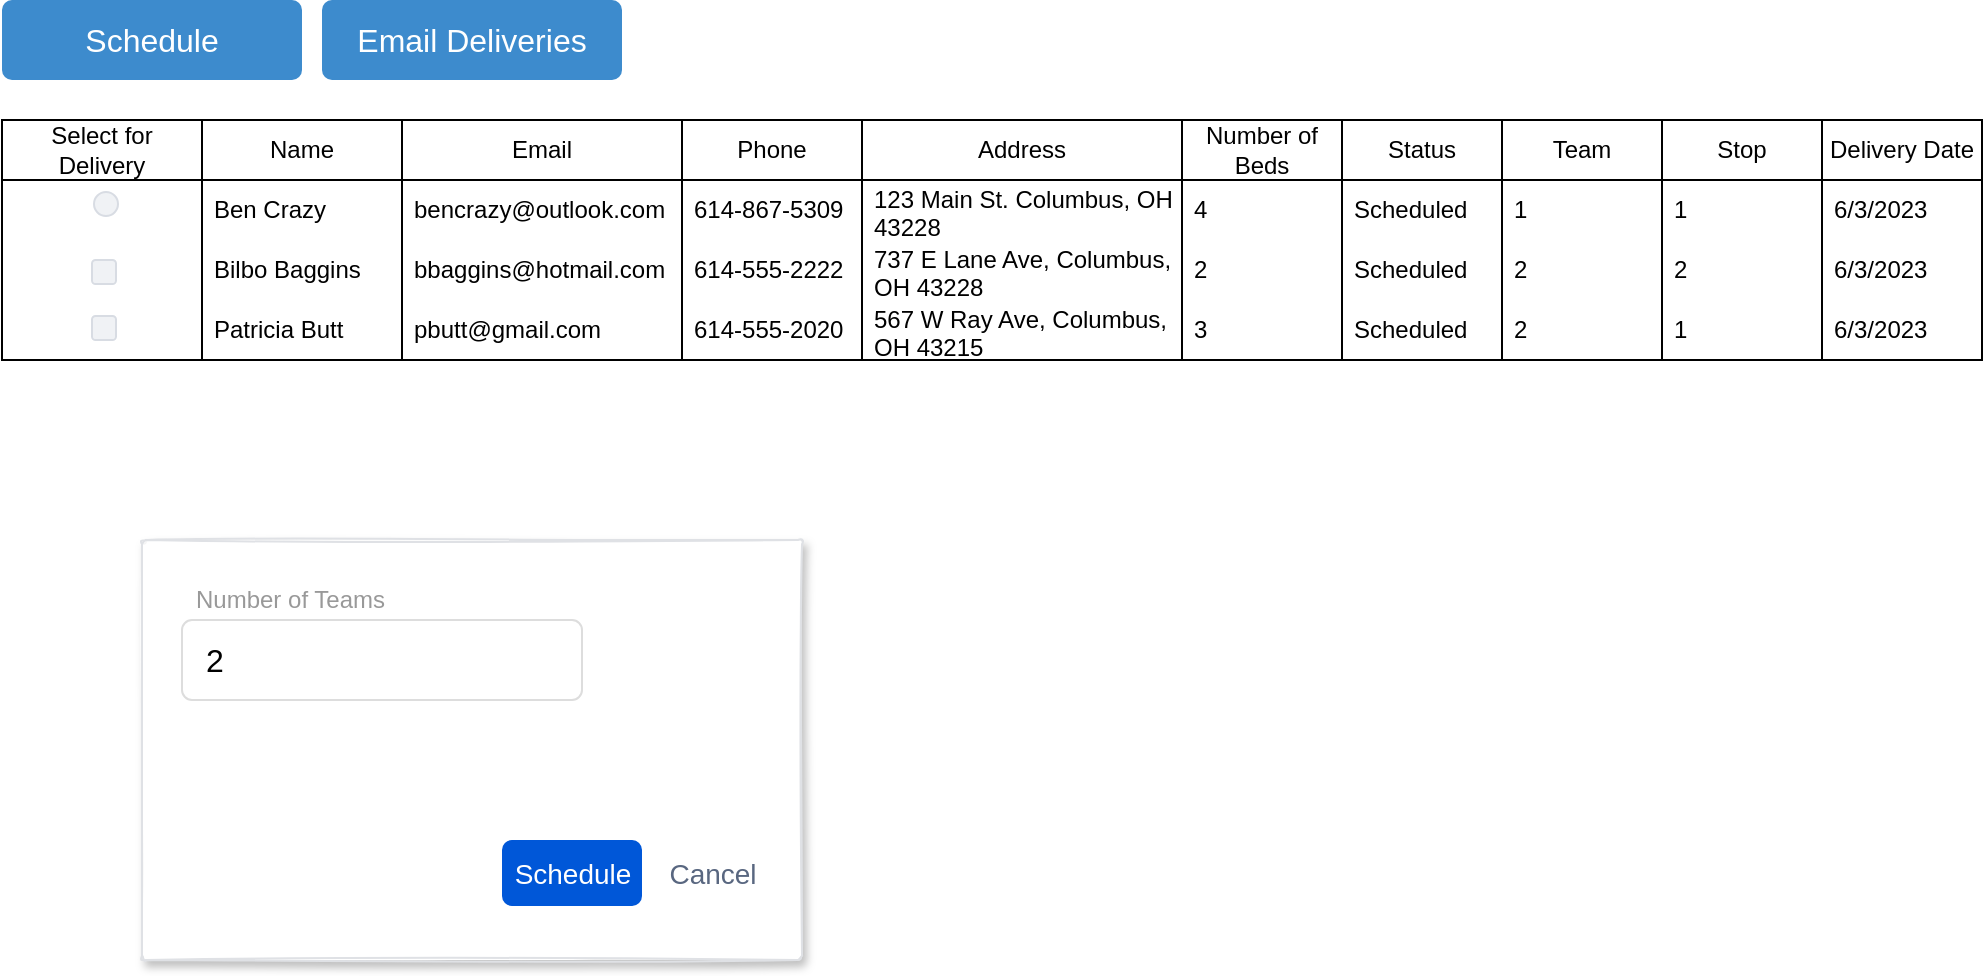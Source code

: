 <mxfile version="20.7.4" type="device"><diagram name="Page-1" id="c9db0220-8083-56f3-ca83-edcdcd058819"><mxGraphModel dx="790" dy="390" grid="1" gridSize="10" guides="1" tooltips="1" connect="1" arrows="1" fold="1" page="1" pageScale="1.5" pageWidth="826" pageHeight="1169" background="none" math="0" shadow="0"><root><mxCell id="0" style=";html=1;"/><mxCell id="1" style=";html=1;" parent="0"/><mxCell id="3d76a8aef4d5c911-51" value="Schedule" style="html=1;shadow=0;dashed=0;shape=mxgraph.bootstrap.rrect;align=center;rSize=5;strokeColor=none;fillColor=#3D8BCD;fontColor=#ffffff;fontSize=16;whiteSpace=wrap;rounded=0;" parent="1" vertex="1"><mxGeometry x="20" y="60" width="150" height="40" as="geometry"/></mxCell><mxCell id="T13sqkctrijl-xge6ItQ-1" value="Select for &lt;br&gt;Delivery" style="swimlane;fontStyle=0;childLayout=stackLayout;horizontal=1;startSize=30;horizontalStack=0;resizeParent=1;resizeParentMax=0;resizeLast=0;collapsible=1;marginBottom=0;whiteSpace=wrap;html=1;" vertex="1" parent="1"><mxGeometry x="20" y="120" width="100" height="120" as="geometry"/></mxCell><mxCell id="T13sqkctrijl-xge6ItQ-2" value="&amp;nbsp;" style="text;strokeColor=none;fillColor=none;align=left;verticalAlign=middle;spacingLeft=4;spacingRight=4;overflow=hidden;points=[[0,0.5],[1,0.5]];portConstraint=eastwest;rotatable=0;whiteSpace=wrap;html=1;" vertex="1" parent="T13sqkctrijl-xge6ItQ-1"><mxGeometry y="30" width="100" height="30" as="geometry"/></mxCell><mxCell id="T13sqkctrijl-xge6ItQ-3" value="&amp;nbsp;" style="text;strokeColor=none;fillColor=none;align=left;verticalAlign=middle;spacingLeft=4;spacingRight=4;overflow=hidden;points=[[0,0.5],[1,0.5]];portConstraint=eastwest;rotatable=0;whiteSpace=wrap;html=1;" vertex="1" parent="T13sqkctrijl-xge6ItQ-1"><mxGeometry y="60" width="100" height="30" as="geometry"/></mxCell><mxCell id="T13sqkctrijl-xge6ItQ-4" value="&amp;nbsp;" style="text;strokeColor=none;fillColor=none;align=left;verticalAlign=middle;spacingLeft=4;spacingRight=4;overflow=hidden;points=[[0,0.5],[1,0.5]];portConstraint=eastwest;rotatable=0;whiteSpace=wrap;html=1;" vertex="1" parent="T13sqkctrijl-xge6ItQ-1"><mxGeometry y="90" width="100" height="30" as="geometry"/></mxCell><mxCell id="T13sqkctrijl-xge6ItQ-5" value="Name" style="swimlane;fontStyle=0;childLayout=stackLayout;horizontal=1;startSize=30;horizontalStack=0;resizeParent=1;resizeParentMax=0;resizeLast=0;collapsible=1;marginBottom=0;whiteSpace=wrap;html=1;" vertex="1" parent="1"><mxGeometry x="120" y="120" width="100" height="120" as="geometry"/></mxCell><mxCell id="T13sqkctrijl-xge6ItQ-6" value="Ben Crazy" style="text;strokeColor=none;fillColor=none;align=left;verticalAlign=middle;spacingLeft=4;spacingRight=4;overflow=hidden;points=[[0,0.5],[1,0.5]];portConstraint=eastwest;rotatable=0;whiteSpace=wrap;html=1;" vertex="1" parent="T13sqkctrijl-xge6ItQ-5"><mxGeometry y="30" width="100" height="30" as="geometry"/></mxCell><mxCell id="T13sqkctrijl-xge6ItQ-7" value="Bilbo Baggins" style="text;strokeColor=none;fillColor=none;align=left;verticalAlign=middle;spacingLeft=4;spacingRight=4;overflow=hidden;points=[[0,0.5],[1,0.5]];portConstraint=eastwest;rotatable=0;whiteSpace=wrap;html=1;" vertex="1" parent="T13sqkctrijl-xge6ItQ-5"><mxGeometry y="60" width="100" height="30" as="geometry"/></mxCell><mxCell id="T13sqkctrijl-xge6ItQ-8" value="Patricia Butt" style="text;strokeColor=none;fillColor=none;align=left;verticalAlign=middle;spacingLeft=4;spacingRight=4;overflow=hidden;points=[[0,0.5],[1,0.5]];portConstraint=eastwest;rotatable=0;whiteSpace=wrap;html=1;" vertex="1" parent="T13sqkctrijl-xge6ItQ-5"><mxGeometry y="90" width="100" height="30" as="geometry"/></mxCell><mxCell id="T13sqkctrijl-xge6ItQ-13" value="Email" style="swimlane;fontStyle=0;childLayout=stackLayout;horizontal=1;startSize=30;horizontalStack=0;resizeParent=1;resizeParentMax=0;resizeLast=0;collapsible=1;marginBottom=0;whiteSpace=wrap;html=1;" vertex="1" parent="1"><mxGeometry x="220" y="120" width="140" height="120" as="geometry"/></mxCell><mxCell id="T13sqkctrijl-xge6ItQ-14" value="bencrazy@outlook.com" style="text;strokeColor=none;fillColor=none;align=left;verticalAlign=middle;spacingLeft=4;spacingRight=4;overflow=hidden;points=[[0,0.5],[1,0.5]];portConstraint=eastwest;rotatable=0;whiteSpace=wrap;html=1;" vertex="1" parent="T13sqkctrijl-xge6ItQ-13"><mxGeometry y="30" width="140" height="30" as="geometry"/></mxCell><mxCell id="T13sqkctrijl-xge6ItQ-15" value="bbaggins@hotmail.com" style="text;strokeColor=none;fillColor=none;align=left;verticalAlign=middle;spacingLeft=4;spacingRight=4;overflow=hidden;points=[[0,0.5],[1,0.5]];portConstraint=eastwest;rotatable=0;whiteSpace=wrap;html=1;" vertex="1" parent="T13sqkctrijl-xge6ItQ-13"><mxGeometry y="60" width="140" height="30" as="geometry"/></mxCell><mxCell id="T13sqkctrijl-xge6ItQ-16" value="pbutt@gmail.com" style="text;strokeColor=none;fillColor=none;align=left;verticalAlign=middle;spacingLeft=4;spacingRight=4;overflow=hidden;points=[[0,0.5],[1,0.5]];portConstraint=eastwest;rotatable=0;whiteSpace=wrap;html=1;" vertex="1" parent="T13sqkctrijl-xge6ItQ-13"><mxGeometry y="90" width="140" height="30" as="geometry"/></mxCell><mxCell id="T13sqkctrijl-xge6ItQ-17" value="Phone" style="swimlane;fontStyle=0;childLayout=stackLayout;horizontal=1;startSize=30;horizontalStack=0;resizeParent=1;resizeParentMax=0;resizeLast=0;collapsible=1;marginBottom=0;whiteSpace=wrap;html=1;" vertex="1" parent="1"><mxGeometry x="360" y="120" width="90" height="120" as="geometry"/></mxCell><mxCell id="T13sqkctrijl-xge6ItQ-18" value="614-867-5309" style="text;strokeColor=none;fillColor=none;align=left;verticalAlign=middle;spacingLeft=4;spacingRight=4;overflow=hidden;points=[[0,0.5],[1,0.5]];portConstraint=eastwest;rotatable=0;whiteSpace=wrap;html=1;" vertex="1" parent="T13sqkctrijl-xge6ItQ-17"><mxGeometry y="30" width="90" height="30" as="geometry"/></mxCell><mxCell id="T13sqkctrijl-xge6ItQ-19" value="614-555-2222" style="text;strokeColor=none;fillColor=none;align=left;verticalAlign=middle;spacingLeft=4;spacingRight=4;overflow=hidden;points=[[0,0.5],[1,0.5]];portConstraint=eastwest;rotatable=0;whiteSpace=wrap;html=1;" vertex="1" parent="T13sqkctrijl-xge6ItQ-17"><mxGeometry y="60" width="90" height="30" as="geometry"/></mxCell><mxCell id="T13sqkctrijl-xge6ItQ-20" value="614-555-2020" style="text;strokeColor=none;fillColor=none;align=left;verticalAlign=middle;spacingLeft=4;spacingRight=4;overflow=hidden;points=[[0,0.5],[1,0.5]];portConstraint=eastwest;rotatable=0;whiteSpace=wrap;html=1;" vertex="1" parent="T13sqkctrijl-xge6ItQ-17"><mxGeometry y="90" width="90" height="30" as="geometry"/></mxCell><mxCell id="T13sqkctrijl-xge6ItQ-21" value="Number of Beds" style="swimlane;fontStyle=0;childLayout=stackLayout;horizontal=1;startSize=30;horizontalStack=0;resizeParent=1;resizeParentMax=0;resizeLast=0;collapsible=1;marginBottom=0;whiteSpace=wrap;html=1;" vertex="1" parent="1"><mxGeometry x="610" y="120" width="80" height="120" as="geometry"/></mxCell><mxCell id="T13sqkctrijl-xge6ItQ-22" value="4" style="text;strokeColor=none;fillColor=none;align=left;verticalAlign=middle;spacingLeft=4;spacingRight=4;overflow=hidden;points=[[0,0.5],[1,0.5]];portConstraint=eastwest;rotatable=0;whiteSpace=wrap;html=1;" vertex="1" parent="T13sqkctrijl-xge6ItQ-21"><mxGeometry y="30" width="80" height="30" as="geometry"/></mxCell><mxCell id="T13sqkctrijl-xge6ItQ-23" value="2" style="text;strokeColor=none;fillColor=none;align=left;verticalAlign=middle;spacingLeft=4;spacingRight=4;overflow=hidden;points=[[0,0.5],[1,0.5]];portConstraint=eastwest;rotatable=0;whiteSpace=wrap;html=1;" vertex="1" parent="T13sqkctrijl-xge6ItQ-21"><mxGeometry y="60" width="80" height="30" as="geometry"/></mxCell><mxCell id="T13sqkctrijl-xge6ItQ-24" value="3" style="text;strokeColor=none;fillColor=none;align=left;verticalAlign=middle;spacingLeft=4;spacingRight=4;overflow=hidden;points=[[0,0.5],[1,0.5]];portConstraint=eastwest;rotatable=0;whiteSpace=wrap;html=1;" vertex="1" parent="T13sqkctrijl-xge6ItQ-21"><mxGeometry y="90" width="80" height="30" as="geometry"/></mxCell><mxCell id="T13sqkctrijl-xge6ItQ-25" value="" style="rounded=1;fillColor=#F0F2F5;strokeColor=#D8DCE3;align=left;verticalAlign=middle;fontStyle=0;fontSize=12;labelPosition=right;verticalLabelPosition=middle;spacingLeft=10;html=1;shadow=0;dashed=0" vertex="1" parent="1"><mxGeometry x="65" y="190" width="12" height="12" as="geometry"/></mxCell><mxCell id="T13sqkctrijl-xge6ItQ-26" value="" style="rounded=1;fillColor=#F0F2F5;strokeColor=#D8DCE3;align=left;verticalAlign=middle;fontStyle=0;fontSize=12;labelPosition=right;verticalLabelPosition=middle;spacingLeft=10;html=1;shadow=0;dashed=0" vertex="1" parent="1"><mxGeometry x="65" y="218" width="12" height="12" as="geometry"/></mxCell><mxCell id="T13sqkctrijl-xge6ItQ-27" value="" style="rounded=1;fillColor=#F0F2F5;strokeColor=#D8DCE3;align=left;verticalAlign=middle;fontStyle=0;fontSize=12;labelPosition=right;verticalLabelPosition=middle;spacingLeft=10;html=1;shadow=0;dashed=0;arcSize=50;" vertex="1" parent="1"><mxGeometry x="66" y="156" width="12" height="12" as="geometry"/></mxCell><mxCell id="T13sqkctrijl-xge6ItQ-33" value="Address" style="swimlane;fontStyle=0;childLayout=stackLayout;horizontal=1;startSize=30;horizontalStack=0;resizeParent=1;resizeParentMax=0;resizeLast=0;collapsible=1;marginBottom=0;whiteSpace=wrap;html=1;" vertex="1" parent="1"><mxGeometry x="450" y="120" width="160" height="120" as="geometry"/></mxCell><mxCell id="T13sqkctrijl-xge6ItQ-34" value="123 Main St. Columbus, OH 43228" style="text;strokeColor=none;fillColor=none;align=left;verticalAlign=middle;spacingLeft=4;spacingRight=4;overflow=hidden;points=[[0,0.5],[1,0.5]];portConstraint=eastwest;rotatable=0;whiteSpace=wrap;html=1;" vertex="1" parent="T13sqkctrijl-xge6ItQ-33"><mxGeometry y="30" width="160" height="30" as="geometry"/></mxCell><mxCell id="T13sqkctrijl-xge6ItQ-35" value="737 E Lane Ave, Columbus, OH 43228" style="text;strokeColor=none;fillColor=none;align=left;verticalAlign=middle;spacingLeft=4;spacingRight=4;overflow=hidden;points=[[0,0.5],[1,0.5]];portConstraint=eastwest;rotatable=0;whiteSpace=wrap;html=1;" vertex="1" parent="T13sqkctrijl-xge6ItQ-33"><mxGeometry y="60" width="160" height="30" as="geometry"/></mxCell><mxCell id="T13sqkctrijl-xge6ItQ-36" value="567 W Ray Ave, Columbus, OH 43215" style="text;strokeColor=none;fillColor=none;align=left;verticalAlign=middle;spacingLeft=4;spacingRight=4;overflow=hidden;points=[[0,0.5],[1,0.5]];portConstraint=eastwest;rotatable=0;whiteSpace=wrap;html=1;" vertex="1" parent="T13sqkctrijl-xge6ItQ-33"><mxGeometry y="90" width="160" height="30" as="geometry"/></mxCell><mxCell id="T13sqkctrijl-xge6ItQ-45" value="Team" style="swimlane;fontStyle=0;childLayout=stackLayout;horizontal=1;startSize=30;horizontalStack=0;resizeParent=1;resizeParentMax=0;resizeLast=0;collapsible=1;marginBottom=0;whiteSpace=wrap;html=1;" vertex="1" parent="1"><mxGeometry x="770" y="120" width="80" height="120" as="geometry"/></mxCell><mxCell id="T13sqkctrijl-xge6ItQ-46" value="1" style="text;strokeColor=none;fillColor=none;align=left;verticalAlign=middle;spacingLeft=4;spacingRight=4;overflow=hidden;points=[[0,0.5],[1,0.5]];portConstraint=eastwest;rotatable=0;whiteSpace=wrap;html=1;" vertex="1" parent="T13sqkctrijl-xge6ItQ-45"><mxGeometry y="30" width="80" height="30" as="geometry"/></mxCell><mxCell id="T13sqkctrijl-xge6ItQ-47" value="2" style="text;strokeColor=none;fillColor=none;align=left;verticalAlign=middle;spacingLeft=4;spacingRight=4;overflow=hidden;points=[[0,0.5],[1,0.5]];portConstraint=eastwest;rotatable=0;whiteSpace=wrap;html=1;" vertex="1" parent="T13sqkctrijl-xge6ItQ-45"><mxGeometry y="60" width="80" height="30" as="geometry"/></mxCell><mxCell id="T13sqkctrijl-xge6ItQ-48" value="2" style="text;strokeColor=none;fillColor=none;align=left;verticalAlign=middle;spacingLeft=4;spacingRight=4;overflow=hidden;points=[[0,0.5],[1,0.5]];portConstraint=eastwest;rotatable=0;whiteSpace=wrap;html=1;" vertex="1" parent="T13sqkctrijl-xge6ItQ-45"><mxGeometry y="90" width="80" height="30" as="geometry"/></mxCell><mxCell id="T13sqkctrijl-xge6ItQ-49" value="Stop" style="swimlane;fontStyle=0;childLayout=stackLayout;horizontal=1;startSize=30;horizontalStack=0;resizeParent=1;resizeParentMax=0;resizeLast=0;collapsible=1;marginBottom=0;whiteSpace=wrap;html=1;" vertex="1" parent="1"><mxGeometry x="850" y="120" width="80" height="120" as="geometry"/></mxCell><mxCell id="T13sqkctrijl-xge6ItQ-50" value="1" style="text;strokeColor=none;fillColor=none;align=left;verticalAlign=middle;spacingLeft=4;spacingRight=4;overflow=hidden;points=[[0,0.5],[1,0.5]];portConstraint=eastwest;rotatable=0;whiteSpace=wrap;html=1;" vertex="1" parent="T13sqkctrijl-xge6ItQ-49"><mxGeometry y="30" width="80" height="30" as="geometry"/></mxCell><mxCell id="T13sqkctrijl-xge6ItQ-51" value="2" style="text;strokeColor=none;fillColor=none;align=left;verticalAlign=middle;spacingLeft=4;spacingRight=4;overflow=hidden;points=[[0,0.5],[1,0.5]];portConstraint=eastwest;rotatable=0;whiteSpace=wrap;html=1;" vertex="1" parent="T13sqkctrijl-xge6ItQ-49"><mxGeometry y="60" width="80" height="30" as="geometry"/></mxCell><mxCell id="T13sqkctrijl-xge6ItQ-52" value="1" style="text;strokeColor=none;fillColor=none;align=left;verticalAlign=middle;spacingLeft=4;spacingRight=4;overflow=hidden;points=[[0,0.5],[1,0.5]];portConstraint=eastwest;rotatable=0;whiteSpace=wrap;html=1;" vertex="1" parent="T13sqkctrijl-xge6ItQ-49"><mxGeometry y="90" width="80" height="30" as="geometry"/></mxCell><mxCell id="T13sqkctrijl-xge6ItQ-53" value="Delivery Date" style="swimlane;fontStyle=0;childLayout=stackLayout;horizontal=1;startSize=30;horizontalStack=0;resizeParent=1;resizeParentMax=0;resizeLast=0;collapsible=1;marginBottom=0;whiteSpace=wrap;html=1;" vertex="1" parent="1"><mxGeometry x="930" y="120" width="80" height="120" as="geometry"/></mxCell><mxCell id="T13sqkctrijl-xge6ItQ-54" value="6/3/2023" style="text;strokeColor=none;fillColor=none;align=left;verticalAlign=middle;spacingLeft=4;spacingRight=4;overflow=hidden;points=[[0,0.5],[1,0.5]];portConstraint=eastwest;rotatable=0;whiteSpace=wrap;html=1;" vertex="1" parent="T13sqkctrijl-xge6ItQ-53"><mxGeometry y="30" width="80" height="30" as="geometry"/></mxCell><mxCell id="T13sqkctrijl-xge6ItQ-55" value="6/3/2023" style="text;strokeColor=none;fillColor=none;align=left;verticalAlign=middle;spacingLeft=4;spacingRight=4;overflow=hidden;points=[[0,0.5],[1,0.5]];portConstraint=eastwest;rotatable=0;whiteSpace=wrap;html=1;" vertex="1" parent="T13sqkctrijl-xge6ItQ-53"><mxGeometry y="60" width="80" height="30" as="geometry"/></mxCell><mxCell id="T13sqkctrijl-xge6ItQ-56" value="6/3/2023" style="text;strokeColor=none;fillColor=none;align=left;verticalAlign=middle;spacingLeft=4;spacingRight=4;overflow=hidden;points=[[0,0.5],[1,0.5]];portConstraint=eastwest;rotatable=0;whiteSpace=wrap;html=1;" vertex="1" parent="T13sqkctrijl-xge6ItQ-53"><mxGeometry y="90" width="80" height="30" as="geometry"/></mxCell><mxCell id="T13sqkctrijl-xge6ItQ-57" value="Status" style="swimlane;fontStyle=0;childLayout=stackLayout;horizontal=1;startSize=30;horizontalStack=0;resizeParent=1;resizeParentMax=0;resizeLast=0;collapsible=1;marginBottom=0;whiteSpace=wrap;html=1;" vertex="1" parent="1"><mxGeometry x="690" y="120" width="80" height="120" as="geometry"/></mxCell><mxCell id="T13sqkctrijl-xge6ItQ-58" value="Scheduled" style="text;strokeColor=none;fillColor=none;align=left;verticalAlign=middle;spacingLeft=4;spacingRight=4;overflow=hidden;points=[[0,0.5],[1,0.5]];portConstraint=eastwest;rotatable=0;whiteSpace=wrap;html=1;" vertex="1" parent="T13sqkctrijl-xge6ItQ-57"><mxGeometry y="30" width="80" height="30" as="geometry"/></mxCell><mxCell id="T13sqkctrijl-xge6ItQ-59" value="Scheduled" style="text;strokeColor=none;fillColor=none;align=left;verticalAlign=middle;spacingLeft=4;spacingRight=4;overflow=hidden;points=[[0,0.5],[1,0.5]];portConstraint=eastwest;rotatable=0;whiteSpace=wrap;html=1;" vertex="1" parent="T13sqkctrijl-xge6ItQ-57"><mxGeometry y="60" width="80" height="30" as="geometry"/></mxCell><mxCell id="T13sqkctrijl-xge6ItQ-60" value="Scheduled" style="text;strokeColor=none;fillColor=none;align=left;verticalAlign=middle;spacingLeft=4;spacingRight=4;overflow=hidden;points=[[0,0.5],[1,0.5]];portConstraint=eastwest;rotatable=0;whiteSpace=wrap;html=1;" vertex="1" parent="T13sqkctrijl-xge6ItQ-57"><mxGeometry y="90" width="80" height="30" as="geometry"/></mxCell><mxCell id="T13sqkctrijl-xge6ItQ-61" value="" style="html=1;rounded=1;fillColor=#ffffff;strokeColor=#DFE1E5;fontSize=12;align=left;fontColor=#000000;shadow=1;arcSize=1;whiteSpace=wrap;spacing=20;verticalAlign=top;sketch=1;hachureGap=4;pointerEvents=0;fontFamily=Architects Daughter;fontSource=https%3A%2F%2Ffonts.googleapis.com%2Fcss%3Ffamily%3DArchitects%2BDaughter;" vertex="1" parent="1"><mxGeometry x="90" y="330" width="330" height="210" as="geometry"/></mxCell><mxCell id="T13sqkctrijl-xge6ItQ-62" value="&lt;font style=&quot;font-size: 14px;&quot; face=&quot;Helvetica&quot;&gt;Schedule&lt;/font&gt;" style="dashed=0;html=1;rounded=1;fillColor=#0057D8;strokeColor=none;fontSize=12;align=center;fontStyle=0;strokeWidth=2;fontColor=#ffffff;sketch=0;hachureGap=4;pointerEvents=0;fontFamily=Architects Daughter;fontSource=https%3A%2F%2Ffonts.googleapis.com%2Fcss%3Ffamily%3DArchitects%2BDaughter;" vertex="1" parent="T13sqkctrijl-xge6ItQ-61"><mxGeometry width="70" height="33" relative="1" as="geometry"><mxPoint x="180" y="150" as="offset"/></mxGeometry></mxCell><mxCell id="T13sqkctrijl-xge6ItQ-63" value="&lt;font style=&quot;font-size: 14px;&quot; face=&quot;Helvetica&quot;&gt;Cancel&lt;/font&gt;" style="dashed=0;html=1;rounded=1;fillColor=none;strokeColor=none;fontSize=12;align=center;fontStyle=0;strokeWidth=2;fontColor=#596780;sketch=1;hachureGap=4;pointerEvents=0;fontFamily=Architects Daughter;fontSource=https%3A%2F%2Ffonts.googleapis.com%2Fcss%3Ffamily%3DArchitects%2BDaughter;" vertex="1" parent="T13sqkctrijl-xge6ItQ-61"><mxGeometry width="50" height="33" relative="1" as="geometry"><mxPoint x="260" y="150" as="offset"/></mxGeometry></mxCell><mxCell id="3d76a8aef4d5c911-17" value="Number of Teams" style="html=1;shadow=0;dashed=0;shape=mxgraph.bootstrap.rect;strokeColor=none;fillColor=none;fontColor=#999999;align=left;spacingLeft=5;whiteSpace=wrap;rounded=0;" parent="T13sqkctrijl-xge6ItQ-61" vertex="1"><mxGeometry x="20" y="20" width="200" height="20" as="geometry"/></mxCell><mxCell id="3d76a8aef4d5c911-18" value="2" style="html=1;shadow=0;dashed=0;shape=mxgraph.bootstrap.rrect;rSize=5;strokeColor=#dddddd;;align=left;spacingLeft=10;fontSize=16;whiteSpace=wrap;rounded=0;" parent="T13sqkctrijl-xge6ItQ-61" vertex="1"><mxGeometry x="20" y="40" width="200" height="40" as="geometry"/></mxCell><mxCell id="T13sqkctrijl-xge6ItQ-65" value="Email Deliveries" style="html=1;shadow=0;dashed=0;shape=mxgraph.bootstrap.rrect;align=center;rSize=5;strokeColor=none;fillColor=#3D8BCD;fontColor=#ffffff;fontSize=16;whiteSpace=wrap;rounded=0;" vertex="1" parent="1"><mxGeometry x="180" y="60" width="150" height="40" as="geometry"/></mxCell></root></mxGraphModel></diagram></mxfile>